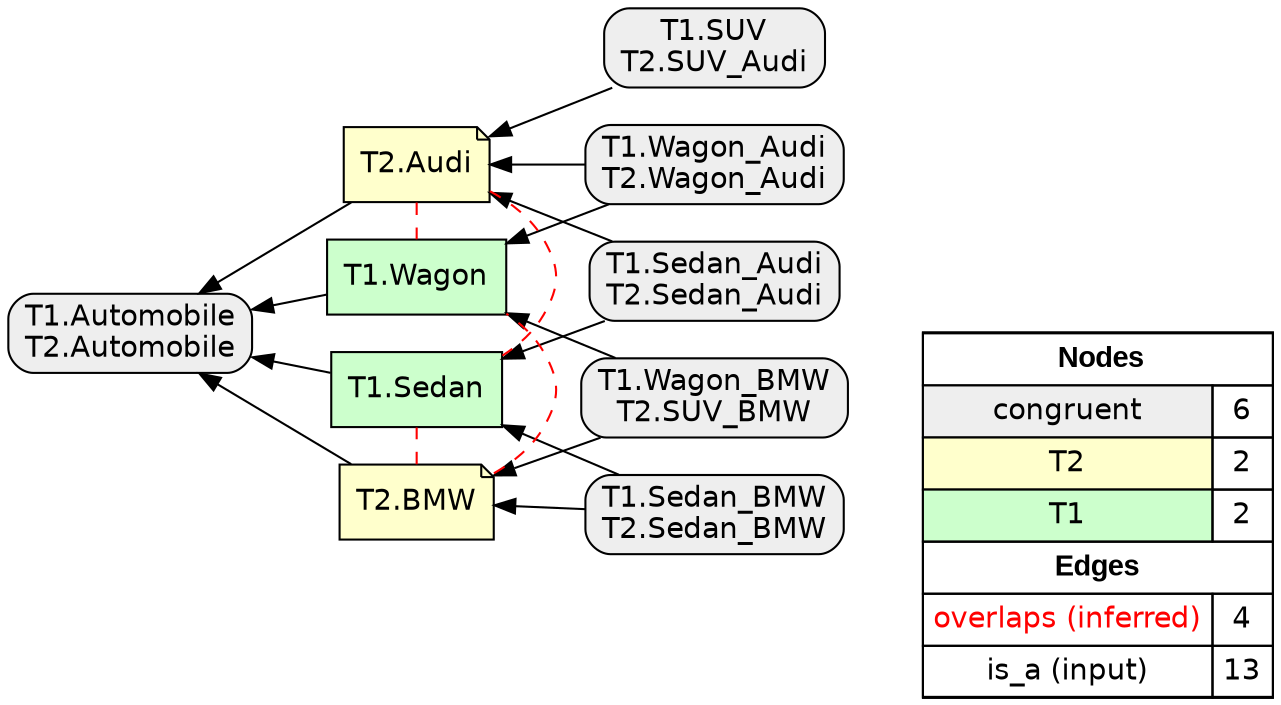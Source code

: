 digraph{
rankdir=RL
node[shape=box style="filled,rounded" fillcolor="#EEEEEE" fontname="helvetica"] 
"T1.Wagon_Audi\nT2.Wagon_Audi"
"T1.Automobile\nT2.Automobile"
"T1.Sedan_BMW\nT2.Sedan_BMW"
"T1.SUV\nT2.SUV_Audi"
"T1.Wagon_BMW\nT2.SUV_BMW"
"T1.Sedan_Audi\nT2.Sedan_Audi"
node[shape=note style=filled fillcolor="#FFFFCC" fontname="helvetica"] 
"T2.Audi"
"T2.BMW"
node[shape=box style=filled fillcolor="#CCFFCC" fontname="helvetica"] 
"T1.Wagon"
"T1.Sedan"
edge[arrowhead=normal style=dotted color="#000000" constraint=true penwidth=1]
edge[arrowhead=none style=dashed color="#FF0000" constraint=false penwidth=1]
"T2.Audi" -> "T1.Wagon"
"T2.Audi" -> "T1.Sedan"
"T2.BMW" -> "T1.Sedan"
"T2.BMW" -> "T1.Wagon"
edge[arrowhead=normal style=solid color="#000000" constraint=true penwidth=1]
"T1.Sedan_Audi\nT2.Sedan_Audi" -> "T1.Sedan"
"T1.Wagon_BMW\nT2.SUV_BMW" -> "T2.BMW"
"T1.SUV\nT2.SUV_Audi" -> "T2.Audi"
"T1.Sedan_Audi\nT2.Sedan_Audi" -> "T2.Audi"
"T1.Wagon_Audi\nT2.Wagon_Audi" -> "T2.Audi"
"T1.Sedan_BMW\nT2.Sedan_BMW" -> "T1.Sedan"
"T2.BMW" -> "T1.Automobile\nT2.Automobile"
"T2.Audi" -> "T1.Automobile\nT2.Automobile"
"T1.Wagon_BMW\nT2.SUV_BMW" -> "T1.Wagon"
"T1.Wagon" -> "T1.Automobile\nT2.Automobile"
"T1.Sedan_BMW\nT2.Sedan_BMW" -> "T2.BMW"
"T1.Wagon_Audi\nT2.Wagon_Audi" -> "T1.Wagon"
"T1.Sedan" -> "T1.Automobile\nT2.Automobile"
node[shape=box] 
{rank=source Legend [fillcolor= white margin=0 label=< 
 <TABLE BORDER="0" CELLBORDER="1" CELLSPACING="0" CELLPADDING="4"> 
<TR> <TD COLSPAN="2"><font face="Arial Black"> Nodes</font></TD> </TR> 
<TR> 
 <TD bgcolor="#EEEEEE" fontname="helvetica">congruent</TD> 
 <TD>6</TD> 
 </TR> 
<TR> 
 <TD bgcolor="#FFFFCC" fontname="helvetica">T2</TD> 
 <TD>2</TD> 
 </TR> 
<TR> 
 <TD bgcolor="#CCFFCC" fontname="helvetica">T1</TD> 
 <TD>2</TD> 
 </TR> 
<TR> <TD COLSPAN="2"><font face = "Arial Black"> Edges </font></TD> </TR> 
<TR> 
 <TD><font color ="#FF0000">overlaps (inferred)</font></TD><TD>4</TD>
</TR>
<TR> 
 <TD><font color ="#000000">is_a (input)</font></TD><TD>13</TD>
</TR>
</TABLE> 
 >] } 
}